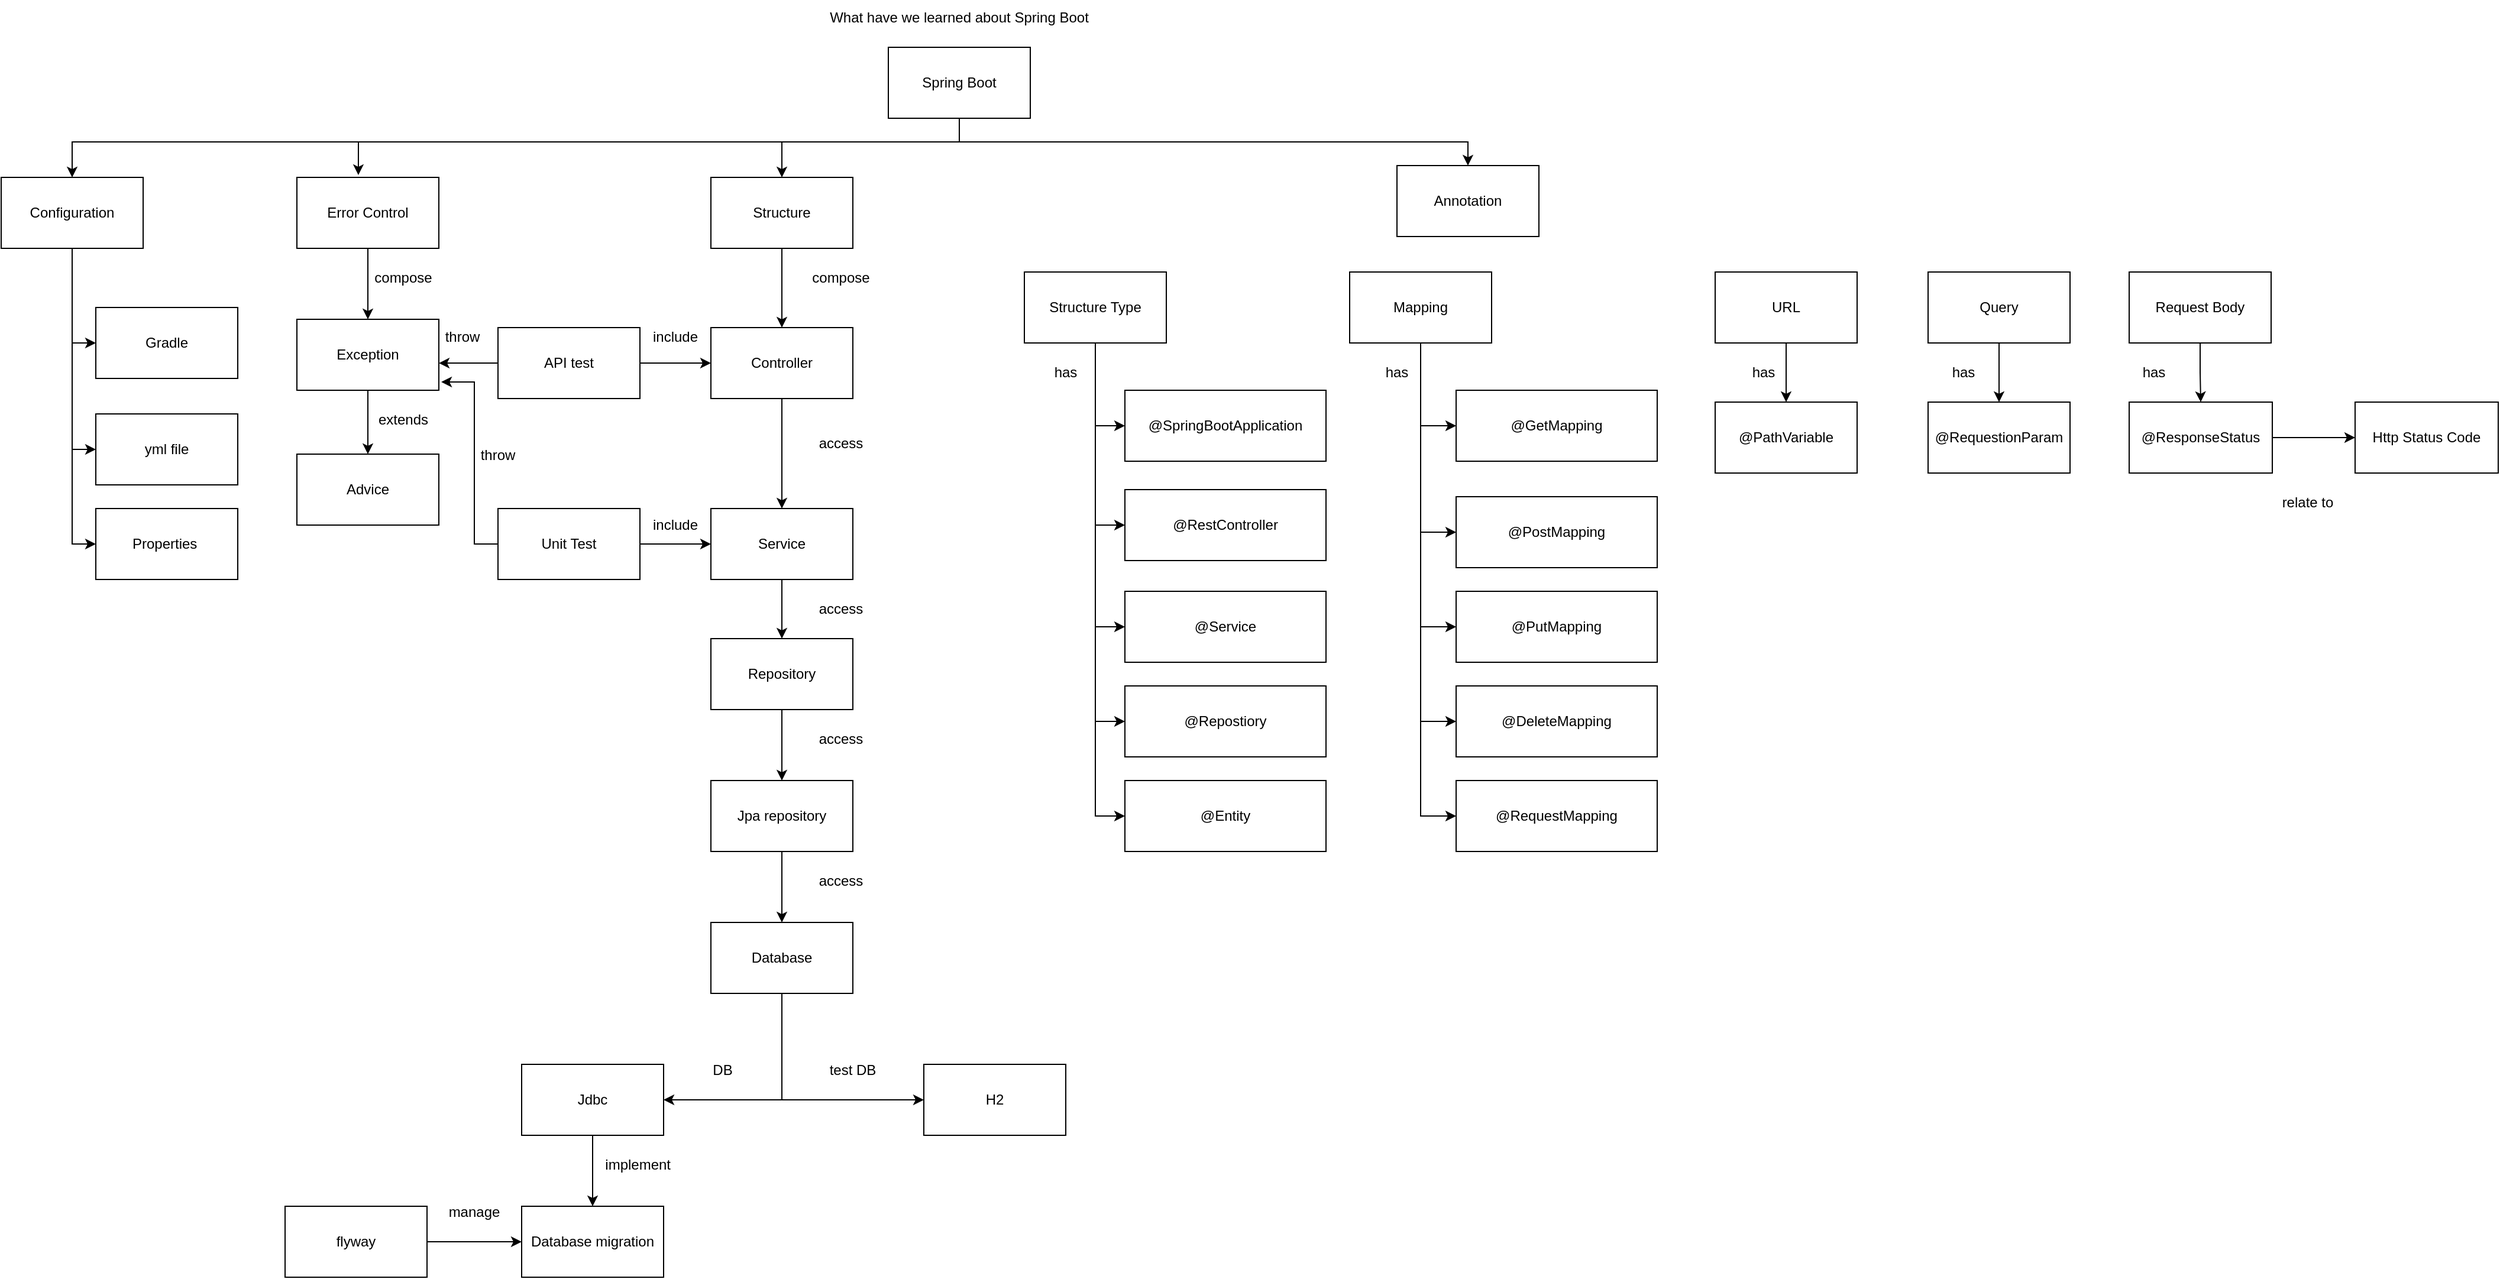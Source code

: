 <mxfile version="15.6.3" type="github">
  <diagram id="TaNIDRoXtBbg-zk-9dIS" name="Page-1">
    <mxGraphModel dx="3946" dy="1323" grid="1" gridSize="10" guides="1" tooltips="1" connect="1" arrows="1" fold="1" page="1" pageScale="1" pageWidth="1169" pageHeight="827" math="0" shadow="0">
      <root>
        <mxCell id="0" />
        <mxCell id="1" parent="0" />
        <mxCell id="XYtsFTj6TvHqs7WmzV8f-104" style="edgeStyle=orthogonalEdgeStyle;rounded=0;orthogonalLoop=1;jettySize=auto;html=1;" edge="1" parent="1" source="XYtsFTj6TvHqs7WmzV8f-1" target="XYtsFTj6TvHqs7WmzV8f-3">
          <mxGeometry relative="1" as="geometry">
            <Array as="points">
              <mxPoint x="530" y="120" />
              <mxPoint x="960" y="120" />
            </Array>
          </mxGeometry>
        </mxCell>
        <mxCell id="XYtsFTj6TvHqs7WmzV8f-105" style="edgeStyle=orthogonalEdgeStyle;rounded=0;orthogonalLoop=1;jettySize=auto;html=1;entryX=0.5;entryY=0;entryDx=0;entryDy=0;" edge="1" parent="1" source="XYtsFTj6TvHqs7WmzV8f-1" target="XYtsFTj6TvHqs7WmzV8f-66">
          <mxGeometry relative="1" as="geometry">
            <Array as="points">
              <mxPoint x="530" y="120" />
              <mxPoint x="380" y="120" />
            </Array>
          </mxGeometry>
        </mxCell>
        <mxCell id="XYtsFTj6TvHqs7WmzV8f-106" style="edgeStyle=orthogonalEdgeStyle;rounded=0;orthogonalLoop=1;jettySize=auto;html=1;entryX=0.433;entryY=-0.033;entryDx=0;entryDy=0;entryPerimeter=0;" edge="1" parent="1" source="XYtsFTj6TvHqs7WmzV8f-1" target="XYtsFTj6TvHqs7WmzV8f-63">
          <mxGeometry relative="1" as="geometry">
            <Array as="points">
              <mxPoint x="530" y="120" />
              <mxPoint x="22" y="120" />
            </Array>
          </mxGeometry>
        </mxCell>
        <mxCell id="XYtsFTj6TvHqs7WmzV8f-107" style="edgeStyle=orthogonalEdgeStyle;rounded=0;orthogonalLoop=1;jettySize=auto;html=1;entryX=0.5;entryY=0;entryDx=0;entryDy=0;" edge="1" parent="1" source="XYtsFTj6TvHqs7WmzV8f-1" target="XYtsFTj6TvHqs7WmzV8f-56">
          <mxGeometry relative="1" as="geometry">
            <Array as="points">
              <mxPoint x="530" y="120" />
              <mxPoint x="-220" y="120" />
            </Array>
          </mxGeometry>
        </mxCell>
        <mxCell id="XYtsFTj6TvHqs7WmzV8f-1" value="Spring Boot" style="rounded=0;whiteSpace=wrap;html=1;" vertex="1" parent="1">
          <mxGeometry x="470" y="40" width="120" height="60" as="geometry" />
        </mxCell>
        <mxCell id="XYtsFTj6TvHqs7WmzV8f-2" value="What have we learned about Spring Boot" style="text;html=1;strokeColor=none;fillColor=none;align=center;verticalAlign=middle;whiteSpace=wrap;rounded=0;" vertex="1" parent="1">
          <mxGeometry x="370" width="320" height="30" as="geometry" />
        </mxCell>
        <mxCell id="XYtsFTj6TvHqs7WmzV8f-3" value="Annotation&lt;span style=&quot;color: rgba(0 , 0 , 0 , 0) ; font-family: monospace ; font-size: 0px&quot;&gt;%3CmxGraphModel%3E%3Croot%3E%3CmxCell%20id%3D%220%22%2F%3E%3CmxCell%20id%3D%221%22%20parent%3D%220%22%2F%3E%3CmxCell%20id%3D%222%22%20value%3D%22Spring%20Boot%22%20style%3D%22rounded%3D0%3BwhiteSpace%3Dwrap%3Bhtml%3D1%3B%22%20vertex%3D%221%22%20parent%3D%221%22%3E%3CmxGeometry%20x%3D%22465%22%20y%3D%2290%22%20width%3D%22120%22%20height%3D%2260%22%20as%3D%22geometry%22%2F%3E%3C%2FmxCell%3E%3C%2Froot%3E%3C%2FmxGraphModel%3E&lt;/span&gt;" style="rounded=0;whiteSpace=wrap;html=1;" vertex="1" parent="1">
          <mxGeometry x="900" y="140" width="120" height="60" as="geometry" />
        </mxCell>
        <mxCell id="XYtsFTj6TvHqs7WmzV8f-68" style="edgeStyle=orthogonalEdgeStyle;rounded=0;orthogonalLoop=1;jettySize=auto;html=1;" edge="1" parent="1" source="XYtsFTj6TvHqs7WmzV8f-4" target="XYtsFTj6TvHqs7WmzV8f-5">
          <mxGeometry relative="1" as="geometry" />
        </mxCell>
        <mxCell id="XYtsFTj6TvHqs7WmzV8f-4" value="Controller" style="rounded=0;whiteSpace=wrap;html=1;" vertex="1" parent="1">
          <mxGeometry x="320" y="277" width="120" height="60" as="geometry" />
        </mxCell>
        <mxCell id="XYtsFTj6TvHqs7WmzV8f-69" style="edgeStyle=orthogonalEdgeStyle;rounded=0;orthogonalLoop=1;jettySize=auto;html=1;entryX=0.5;entryY=0;entryDx=0;entryDy=0;" edge="1" parent="1" source="XYtsFTj6TvHqs7WmzV8f-5" target="XYtsFTj6TvHqs7WmzV8f-6">
          <mxGeometry relative="1" as="geometry" />
        </mxCell>
        <mxCell id="XYtsFTj6TvHqs7WmzV8f-5" value="Service" style="rounded=0;whiteSpace=wrap;html=1;" vertex="1" parent="1">
          <mxGeometry x="320" y="430" width="120" height="60" as="geometry" />
        </mxCell>
        <mxCell id="XYtsFTj6TvHqs7WmzV8f-70" style="edgeStyle=orthogonalEdgeStyle;rounded=0;orthogonalLoop=1;jettySize=auto;html=1;entryX=0.5;entryY=0;entryDx=0;entryDy=0;" edge="1" parent="1" source="XYtsFTj6TvHqs7WmzV8f-6" target="XYtsFTj6TvHqs7WmzV8f-9">
          <mxGeometry relative="1" as="geometry" />
        </mxCell>
        <mxCell id="XYtsFTj6TvHqs7WmzV8f-6" value="Repository" style="rounded=0;whiteSpace=wrap;html=1;" vertex="1" parent="1">
          <mxGeometry x="320" y="540" width="120" height="60" as="geometry" />
        </mxCell>
        <mxCell id="XYtsFTj6TvHqs7WmzV8f-86" style="edgeStyle=orthogonalEdgeStyle;rounded=0;orthogonalLoop=1;jettySize=auto;html=1;" edge="1" parent="1" source="XYtsFTj6TvHqs7WmzV8f-7" target="XYtsFTj6TvHqs7WmzV8f-4">
          <mxGeometry relative="1" as="geometry" />
        </mxCell>
        <mxCell id="XYtsFTj6TvHqs7WmzV8f-92" style="edgeStyle=orthogonalEdgeStyle;rounded=0;orthogonalLoop=1;jettySize=auto;html=1;entryX=1;entryY=0.617;entryDx=0;entryDy=0;entryPerimeter=0;" edge="1" parent="1" source="XYtsFTj6TvHqs7WmzV8f-7" target="XYtsFTj6TvHqs7WmzV8f-51">
          <mxGeometry relative="1" as="geometry" />
        </mxCell>
        <mxCell id="XYtsFTj6TvHqs7WmzV8f-7" value="API test" style="rounded=0;whiteSpace=wrap;html=1;" vertex="1" parent="1">
          <mxGeometry x="140" y="277" width="120" height="60" as="geometry" />
        </mxCell>
        <mxCell id="XYtsFTj6TvHqs7WmzV8f-88" style="edgeStyle=orthogonalEdgeStyle;rounded=0;orthogonalLoop=1;jettySize=auto;html=1;entryX=0;entryY=0.5;entryDx=0;entryDy=0;" edge="1" parent="1" source="XYtsFTj6TvHqs7WmzV8f-8" target="XYtsFTj6TvHqs7WmzV8f-5">
          <mxGeometry relative="1" as="geometry" />
        </mxCell>
        <mxCell id="XYtsFTj6TvHqs7WmzV8f-97" style="edgeStyle=orthogonalEdgeStyle;rounded=0;orthogonalLoop=1;jettySize=auto;html=1;entryX=1.017;entryY=0.883;entryDx=0;entryDy=0;entryPerimeter=0;" edge="1" parent="1" source="XYtsFTj6TvHqs7WmzV8f-8" target="XYtsFTj6TvHqs7WmzV8f-51">
          <mxGeometry relative="1" as="geometry">
            <Array as="points">
              <mxPoint x="120" y="460" />
              <mxPoint x="120" y="323" />
            </Array>
          </mxGeometry>
        </mxCell>
        <mxCell id="XYtsFTj6TvHqs7WmzV8f-8" value="Unit Test" style="rounded=0;whiteSpace=wrap;html=1;" vertex="1" parent="1">
          <mxGeometry x="140" y="430" width="120" height="60" as="geometry" />
        </mxCell>
        <mxCell id="XYtsFTj6TvHqs7WmzV8f-71" style="edgeStyle=orthogonalEdgeStyle;rounded=0;orthogonalLoop=1;jettySize=auto;html=1;entryX=0.5;entryY=0;entryDx=0;entryDy=0;" edge="1" parent="1" source="XYtsFTj6TvHqs7WmzV8f-9" target="XYtsFTj6TvHqs7WmzV8f-11">
          <mxGeometry relative="1" as="geometry" />
        </mxCell>
        <mxCell id="XYtsFTj6TvHqs7WmzV8f-9" value="Jpa repository" style="rounded=0;whiteSpace=wrap;html=1;" vertex="1" parent="1">
          <mxGeometry x="320" y="660" width="120" height="60" as="geometry" />
        </mxCell>
        <mxCell id="XYtsFTj6TvHqs7WmzV8f-85" style="edgeStyle=orthogonalEdgeStyle;rounded=0;orthogonalLoop=1;jettySize=auto;html=1;" edge="1" parent="1" source="XYtsFTj6TvHqs7WmzV8f-10" target="XYtsFTj6TvHqs7WmzV8f-55">
          <mxGeometry relative="1" as="geometry" />
        </mxCell>
        <mxCell id="XYtsFTj6TvHqs7WmzV8f-10" value="flyway" style="rounded=0;whiteSpace=wrap;html=1;" vertex="1" parent="1">
          <mxGeometry x="-40" y="1020" width="120" height="60" as="geometry" />
        </mxCell>
        <mxCell id="XYtsFTj6TvHqs7WmzV8f-72" style="edgeStyle=orthogonalEdgeStyle;rounded=0;orthogonalLoop=1;jettySize=auto;html=1;entryX=0;entryY=0.5;entryDx=0;entryDy=0;exitX=0.5;exitY=1;exitDx=0;exitDy=0;" edge="1" parent="1" source="XYtsFTj6TvHqs7WmzV8f-11" target="XYtsFTj6TvHqs7WmzV8f-54">
          <mxGeometry relative="1" as="geometry">
            <Array as="points">
              <mxPoint x="380" y="930" />
            </Array>
          </mxGeometry>
        </mxCell>
        <mxCell id="XYtsFTj6TvHqs7WmzV8f-73" style="edgeStyle=orthogonalEdgeStyle;rounded=0;orthogonalLoop=1;jettySize=auto;html=1;entryX=1;entryY=0.5;entryDx=0;entryDy=0;" edge="1" parent="1" source="XYtsFTj6TvHqs7WmzV8f-11" target="XYtsFTj6TvHqs7WmzV8f-53">
          <mxGeometry relative="1" as="geometry">
            <Array as="points">
              <mxPoint x="380" y="930" />
            </Array>
          </mxGeometry>
        </mxCell>
        <mxCell id="XYtsFTj6TvHqs7WmzV8f-11" value="Database" style="rounded=0;whiteSpace=wrap;html=1;" vertex="1" parent="1">
          <mxGeometry x="320" y="780" width="120" height="60" as="geometry" />
        </mxCell>
        <mxCell id="XYtsFTj6TvHqs7WmzV8f-31" style="edgeStyle=orthogonalEdgeStyle;rounded=0;orthogonalLoop=1;jettySize=auto;html=1;entryX=0;entryY=0.5;entryDx=0;entryDy=0;" edge="1" parent="1" source="XYtsFTj6TvHqs7WmzV8f-12" target="XYtsFTj6TvHqs7WmzV8f-21">
          <mxGeometry relative="1" as="geometry" />
        </mxCell>
        <mxCell id="XYtsFTj6TvHqs7WmzV8f-32" style="edgeStyle=orthogonalEdgeStyle;rounded=0;orthogonalLoop=1;jettySize=auto;html=1;entryX=0;entryY=0.5;entryDx=0;entryDy=0;" edge="1" parent="1" source="XYtsFTj6TvHqs7WmzV8f-12" target="XYtsFTj6TvHqs7WmzV8f-20">
          <mxGeometry relative="1" as="geometry" />
        </mxCell>
        <mxCell id="XYtsFTj6TvHqs7WmzV8f-33" style="edgeStyle=orthogonalEdgeStyle;rounded=0;orthogonalLoop=1;jettySize=auto;html=1;entryX=0;entryY=0.5;entryDx=0;entryDy=0;" edge="1" parent="1" source="XYtsFTj6TvHqs7WmzV8f-12" target="XYtsFTj6TvHqs7WmzV8f-19">
          <mxGeometry relative="1" as="geometry" />
        </mxCell>
        <mxCell id="XYtsFTj6TvHqs7WmzV8f-34" style="edgeStyle=orthogonalEdgeStyle;rounded=0;orthogonalLoop=1;jettySize=auto;html=1;entryX=0;entryY=0.5;entryDx=0;entryDy=0;" edge="1" parent="1" source="XYtsFTj6TvHqs7WmzV8f-12" target="XYtsFTj6TvHqs7WmzV8f-18">
          <mxGeometry relative="1" as="geometry" />
        </mxCell>
        <mxCell id="XYtsFTj6TvHqs7WmzV8f-35" style="edgeStyle=orthogonalEdgeStyle;rounded=0;orthogonalLoop=1;jettySize=auto;html=1;entryX=0;entryY=0.5;entryDx=0;entryDy=0;" edge="1" parent="1" source="XYtsFTj6TvHqs7WmzV8f-12" target="XYtsFTj6TvHqs7WmzV8f-17">
          <mxGeometry relative="1" as="geometry" />
        </mxCell>
        <mxCell id="XYtsFTj6TvHqs7WmzV8f-12" value="Structure Type" style="rounded=0;whiteSpace=wrap;html=1;" vertex="1" parent="1">
          <mxGeometry x="585" y="230" width="120" height="60" as="geometry" />
        </mxCell>
        <mxCell id="XYtsFTj6TvHqs7WmzV8f-36" style="edgeStyle=orthogonalEdgeStyle;rounded=0;orthogonalLoop=1;jettySize=auto;html=1;entryX=0;entryY=0.5;entryDx=0;entryDy=0;" edge="1" parent="1" source="XYtsFTj6TvHqs7WmzV8f-13" target="XYtsFTj6TvHqs7WmzV8f-26">
          <mxGeometry relative="1" as="geometry" />
        </mxCell>
        <mxCell id="XYtsFTj6TvHqs7WmzV8f-37" style="edgeStyle=orthogonalEdgeStyle;rounded=0;orthogonalLoop=1;jettySize=auto;html=1;entryX=0;entryY=0.5;entryDx=0;entryDy=0;" edge="1" parent="1" source="XYtsFTj6TvHqs7WmzV8f-13" target="XYtsFTj6TvHqs7WmzV8f-25">
          <mxGeometry relative="1" as="geometry" />
        </mxCell>
        <mxCell id="XYtsFTj6TvHqs7WmzV8f-38" style="edgeStyle=orthogonalEdgeStyle;rounded=0;orthogonalLoop=1;jettySize=auto;html=1;entryX=0;entryY=0.5;entryDx=0;entryDy=0;" edge="1" parent="1" source="XYtsFTj6TvHqs7WmzV8f-13" target="XYtsFTj6TvHqs7WmzV8f-24">
          <mxGeometry relative="1" as="geometry" />
        </mxCell>
        <mxCell id="XYtsFTj6TvHqs7WmzV8f-39" style="edgeStyle=orthogonalEdgeStyle;rounded=0;orthogonalLoop=1;jettySize=auto;html=1;entryX=0;entryY=0.5;entryDx=0;entryDy=0;" edge="1" parent="1" source="XYtsFTj6TvHqs7WmzV8f-13" target="XYtsFTj6TvHqs7WmzV8f-22">
          <mxGeometry relative="1" as="geometry" />
        </mxCell>
        <mxCell id="XYtsFTj6TvHqs7WmzV8f-40" style="edgeStyle=orthogonalEdgeStyle;rounded=0;orthogonalLoop=1;jettySize=auto;html=1;entryX=0;entryY=0.5;entryDx=0;entryDy=0;" edge="1" parent="1" source="XYtsFTj6TvHqs7WmzV8f-13" target="XYtsFTj6TvHqs7WmzV8f-23">
          <mxGeometry relative="1" as="geometry" />
        </mxCell>
        <mxCell id="XYtsFTj6TvHqs7WmzV8f-13" value="Mapping" style="rounded=0;whiteSpace=wrap;html=1;" vertex="1" parent="1">
          <mxGeometry x="860" y="230" width="120" height="60" as="geometry" />
        </mxCell>
        <mxCell id="XYtsFTj6TvHqs7WmzV8f-41" style="edgeStyle=orthogonalEdgeStyle;rounded=0;orthogonalLoop=1;jettySize=auto;html=1;entryX=0.5;entryY=0;entryDx=0;entryDy=0;" edge="1" parent="1" source="XYtsFTj6TvHqs7WmzV8f-14" target="XYtsFTj6TvHqs7WmzV8f-27">
          <mxGeometry relative="1" as="geometry" />
        </mxCell>
        <mxCell id="XYtsFTj6TvHqs7WmzV8f-14" value="URL" style="rounded=0;whiteSpace=wrap;html=1;" vertex="1" parent="1">
          <mxGeometry x="1169" y="230" width="120" height="60" as="geometry" />
        </mxCell>
        <mxCell id="XYtsFTj6TvHqs7WmzV8f-42" style="edgeStyle=orthogonalEdgeStyle;rounded=0;orthogonalLoop=1;jettySize=auto;html=1;entryX=0.5;entryY=0;entryDx=0;entryDy=0;" edge="1" parent="1" source="XYtsFTj6TvHqs7WmzV8f-15" target="XYtsFTj6TvHqs7WmzV8f-28">
          <mxGeometry relative="1" as="geometry" />
        </mxCell>
        <mxCell id="XYtsFTj6TvHqs7WmzV8f-15" value="Query" style="rounded=0;whiteSpace=wrap;html=1;" vertex="1" parent="1">
          <mxGeometry x="1349" y="230" width="120" height="60" as="geometry" />
        </mxCell>
        <mxCell id="XYtsFTj6TvHqs7WmzV8f-43" style="edgeStyle=orthogonalEdgeStyle;rounded=0;orthogonalLoop=1;jettySize=auto;html=1;" edge="1" parent="1" source="XYtsFTj6TvHqs7WmzV8f-16" target="XYtsFTj6TvHqs7WmzV8f-29">
          <mxGeometry relative="1" as="geometry" />
        </mxCell>
        <mxCell id="XYtsFTj6TvHqs7WmzV8f-16" value="Request Body" style="rounded=0;whiteSpace=wrap;html=1;" vertex="1" parent="1">
          <mxGeometry x="1519" y="230" width="120" height="60" as="geometry" />
        </mxCell>
        <mxCell id="XYtsFTj6TvHqs7WmzV8f-17" value="@SpringBootApplication" style="rounded=0;whiteSpace=wrap;html=1;" vertex="1" parent="1">
          <mxGeometry x="670" y="330" width="170" height="60" as="geometry" />
        </mxCell>
        <mxCell id="XYtsFTj6TvHqs7WmzV8f-18" value="@RestController" style="rounded=0;whiteSpace=wrap;html=1;" vertex="1" parent="1">
          <mxGeometry x="670" y="414" width="170" height="60" as="geometry" />
        </mxCell>
        <mxCell id="XYtsFTj6TvHqs7WmzV8f-19" value="@Service" style="rounded=0;whiteSpace=wrap;html=1;" vertex="1" parent="1">
          <mxGeometry x="670" y="500" width="170" height="60" as="geometry" />
        </mxCell>
        <mxCell id="XYtsFTj6TvHqs7WmzV8f-20" value="@Repostiory" style="rounded=0;whiteSpace=wrap;html=1;" vertex="1" parent="1">
          <mxGeometry x="670" y="580" width="170" height="60" as="geometry" />
        </mxCell>
        <mxCell id="XYtsFTj6TvHqs7WmzV8f-21" value="@Entity" style="rounded=0;whiteSpace=wrap;html=1;" vertex="1" parent="1">
          <mxGeometry x="670" y="660" width="170" height="60" as="geometry" />
        </mxCell>
        <mxCell id="XYtsFTj6TvHqs7WmzV8f-22" value="@PostMapping" style="rounded=0;whiteSpace=wrap;html=1;" vertex="1" parent="1">
          <mxGeometry x="950" y="420" width="170" height="60" as="geometry" />
        </mxCell>
        <mxCell id="XYtsFTj6TvHqs7WmzV8f-23" value="@GetMapping" style="rounded=0;whiteSpace=wrap;html=1;" vertex="1" parent="1">
          <mxGeometry x="950" y="330" width="170" height="60" as="geometry" />
        </mxCell>
        <mxCell id="XYtsFTj6TvHqs7WmzV8f-24" value="@PutMapping" style="rounded=0;whiteSpace=wrap;html=1;" vertex="1" parent="1">
          <mxGeometry x="950" y="500" width="170" height="60" as="geometry" />
        </mxCell>
        <mxCell id="XYtsFTj6TvHqs7WmzV8f-25" value="@DeleteMapping" style="rounded=0;whiteSpace=wrap;html=1;" vertex="1" parent="1">
          <mxGeometry x="950" y="580" width="170" height="60" as="geometry" />
        </mxCell>
        <mxCell id="XYtsFTj6TvHqs7WmzV8f-26" value="@RequestMapping" style="rounded=0;whiteSpace=wrap;html=1;" vertex="1" parent="1">
          <mxGeometry x="950" y="660" width="170" height="60" as="geometry" />
        </mxCell>
        <mxCell id="XYtsFTj6TvHqs7WmzV8f-27" value="@PathVariable" style="rounded=0;whiteSpace=wrap;html=1;" vertex="1" parent="1">
          <mxGeometry x="1169" y="340" width="120" height="60" as="geometry" />
        </mxCell>
        <mxCell id="XYtsFTj6TvHqs7WmzV8f-28" value="@RequestionParam" style="rounded=0;whiteSpace=wrap;html=1;" vertex="1" parent="1">
          <mxGeometry x="1349" y="340" width="120" height="60" as="geometry" />
        </mxCell>
        <mxCell id="XYtsFTj6TvHqs7WmzV8f-44" style="edgeStyle=orthogonalEdgeStyle;rounded=0;orthogonalLoop=1;jettySize=auto;html=1;entryX=0;entryY=0.5;entryDx=0;entryDy=0;" edge="1" parent="1" source="XYtsFTj6TvHqs7WmzV8f-29" target="XYtsFTj6TvHqs7WmzV8f-30">
          <mxGeometry relative="1" as="geometry" />
        </mxCell>
        <mxCell id="XYtsFTj6TvHqs7WmzV8f-29" value="@ResponseStatus" style="rounded=0;whiteSpace=wrap;html=1;" vertex="1" parent="1">
          <mxGeometry x="1519" y="340" width="121" height="60" as="geometry" />
        </mxCell>
        <mxCell id="XYtsFTj6TvHqs7WmzV8f-30" value="Http Status Code" style="rounded=0;whiteSpace=wrap;html=1;" vertex="1" parent="1">
          <mxGeometry x="1710" y="340" width="121" height="60" as="geometry" />
        </mxCell>
        <mxCell id="XYtsFTj6TvHqs7WmzV8f-45" value="relate to" style="text;html=1;strokeColor=none;fillColor=none;align=center;verticalAlign=middle;whiteSpace=wrap;rounded=0;" vertex="1" parent="1">
          <mxGeometry x="1640" y="410" width="60" height="30" as="geometry" />
        </mxCell>
        <mxCell id="XYtsFTj6TvHqs7WmzV8f-46" value="has" style="text;html=1;strokeColor=none;fillColor=none;align=center;verticalAlign=middle;whiteSpace=wrap;rounded=0;" vertex="1" parent="1">
          <mxGeometry x="1510" y="300" width="60" height="30" as="geometry" />
        </mxCell>
        <mxCell id="XYtsFTj6TvHqs7WmzV8f-47" value="has" style="text;html=1;strokeColor=none;fillColor=none;align=center;verticalAlign=middle;whiteSpace=wrap;rounded=0;" vertex="1" parent="1">
          <mxGeometry x="1349" y="300" width="60" height="30" as="geometry" />
        </mxCell>
        <mxCell id="XYtsFTj6TvHqs7WmzV8f-48" value="has" style="text;html=1;strokeColor=none;fillColor=none;align=center;verticalAlign=middle;whiteSpace=wrap;rounded=0;" vertex="1" parent="1">
          <mxGeometry x="1180" y="300" width="60" height="30" as="geometry" />
        </mxCell>
        <mxCell id="XYtsFTj6TvHqs7WmzV8f-49" value="has" style="text;html=1;strokeColor=none;fillColor=none;align=center;verticalAlign=middle;whiteSpace=wrap;rounded=0;" vertex="1" parent="1">
          <mxGeometry x="870" y="300" width="60" height="30" as="geometry" />
        </mxCell>
        <mxCell id="XYtsFTj6TvHqs7WmzV8f-50" value="has" style="text;html=1;strokeColor=none;fillColor=none;align=center;verticalAlign=middle;whiteSpace=wrap;rounded=0;" vertex="1" parent="1">
          <mxGeometry x="590" y="300" width="60" height="30" as="geometry" />
        </mxCell>
        <mxCell id="XYtsFTj6TvHqs7WmzV8f-65" style="edgeStyle=orthogonalEdgeStyle;rounded=0;orthogonalLoop=1;jettySize=auto;html=1;entryX=0.5;entryY=0;entryDx=0;entryDy=0;" edge="1" parent="1" source="XYtsFTj6TvHqs7WmzV8f-51" target="XYtsFTj6TvHqs7WmzV8f-52">
          <mxGeometry relative="1" as="geometry" />
        </mxCell>
        <mxCell id="XYtsFTj6TvHqs7WmzV8f-51" value="Exception" style="rounded=0;whiteSpace=wrap;html=1;" vertex="1" parent="1">
          <mxGeometry x="-30" y="270" width="120" height="60" as="geometry" />
        </mxCell>
        <mxCell id="XYtsFTj6TvHqs7WmzV8f-52" value="Advice" style="rounded=0;whiteSpace=wrap;html=1;" vertex="1" parent="1">
          <mxGeometry x="-30" y="384" width="120" height="60" as="geometry" />
        </mxCell>
        <mxCell id="XYtsFTj6TvHqs7WmzV8f-81" style="edgeStyle=orthogonalEdgeStyle;rounded=0;orthogonalLoop=1;jettySize=auto;html=1;entryX=0.5;entryY=0;entryDx=0;entryDy=0;" edge="1" parent="1" source="XYtsFTj6TvHqs7WmzV8f-53" target="XYtsFTj6TvHqs7WmzV8f-55">
          <mxGeometry relative="1" as="geometry" />
        </mxCell>
        <mxCell id="XYtsFTj6TvHqs7WmzV8f-53" value="Jdbc" style="rounded=0;whiteSpace=wrap;html=1;" vertex="1" parent="1">
          <mxGeometry x="160" y="900" width="120" height="60" as="geometry" />
        </mxCell>
        <mxCell id="XYtsFTj6TvHqs7WmzV8f-54" value="H2" style="rounded=0;whiteSpace=wrap;html=1;" vertex="1" parent="1">
          <mxGeometry x="500" y="900" width="120" height="60" as="geometry" />
        </mxCell>
        <mxCell id="XYtsFTj6TvHqs7WmzV8f-55" value="Database migration" style="rounded=0;whiteSpace=wrap;html=1;" vertex="1" parent="1">
          <mxGeometry x="160" y="1020" width="120" height="60" as="geometry" />
        </mxCell>
        <mxCell id="XYtsFTj6TvHqs7WmzV8f-60" style="edgeStyle=orthogonalEdgeStyle;rounded=0;orthogonalLoop=1;jettySize=auto;html=1;entryX=0;entryY=0.5;entryDx=0;entryDy=0;" edge="1" parent="1" source="XYtsFTj6TvHqs7WmzV8f-56" target="XYtsFTj6TvHqs7WmzV8f-59">
          <mxGeometry relative="1" as="geometry" />
        </mxCell>
        <mxCell id="XYtsFTj6TvHqs7WmzV8f-61" style="edgeStyle=orthogonalEdgeStyle;rounded=0;orthogonalLoop=1;jettySize=auto;html=1;entryX=0;entryY=0.5;entryDx=0;entryDy=0;" edge="1" parent="1" source="XYtsFTj6TvHqs7WmzV8f-56" target="XYtsFTj6TvHqs7WmzV8f-58">
          <mxGeometry relative="1" as="geometry" />
        </mxCell>
        <mxCell id="XYtsFTj6TvHqs7WmzV8f-62" style="edgeStyle=orthogonalEdgeStyle;rounded=0;orthogonalLoop=1;jettySize=auto;html=1;entryX=0;entryY=0.5;entryDx=0;entryDy=0;" edge="1" parent="1" source="XYtsFTj6TvHqs7WmzV8f-56" target="XYtsFTj6TvHqs7WmzV8f-57">
          <mxGeometry relative="1" as="geometry" />
        </mxCell>
        <mxCell id="XYtsFTj6TvHqs7WmzV8f-56" value="Configuration" style="rounded=0;whiteSpace=wrap;html=1;" vertex="1" parent="1">
          <mxGeometry x="-280" y="150" width="120" height="60" as="geometry" />
        </mxCell>
        <mxCell id="XYtsFTj6TvHqs7WmzV8f-57" value="Gradle" style="rounded=0;whiteSpace=wrap;html=1;" vertex="1" parent="1">
          <mxGeometry x="-200" y="260" width="120" height="60" as="geometry" />
        </mxCell>
        <mxCell id="XYtsFTj6TvHqs7WmzV8f-58" value="yml file" style="rounded=0;whiteSpace=wrap;html=1;" vertex="1" parent="1">
          <mxGeometry x="-200" y="350" width="120" height="60" as="geometry" />
        </mxCell>
        <mxCell id="XYtsFTj6TvHqs7WmzV8f-59" value="Properties&amp;nbsp;" style="rounded=0;whiteSpace=wrap;html=1;" vertex="1" parent="1">
          <mxGeometry x="-200" y="430" width="120" height="60" as="geometry" />
        </mxCell>
        <mxCell id="XYtsFTj6TvHqs7WmzV8f-64" style="edgeStyle=orthogonalEdgeStyle;rounded=0;orthogonalLoop=1;jettySize=auto;html=1;entryX=0.5;entryY=0;entryDx=0;entryDy=0;" edge="1" parent="1" source="XYtsFTj6TvHqs7WmzV8f-63" target="XYtsFTj6TvHqs7WmzV8f-51">
          <mxGeometry relative="1" as="geometry" />
        </mxCell>
        <mxCell id="XYtsFTj6TvHqs7WmzV8f-63" value="Error Control" style="rounded=0;whiteSpace=wrap;html=1;" vertex="1" parent="1">
          <mxGeometry x="-30" y="150" width="120" height="60" as="geometry" />
        </mxCell>
        <mxCell id="XYtsFTj6TvHqs7WmzV8f-67" style="edgeStyle=orthogonalEdgeStyle;rounded=0;orthogonalLoop=1;jettySize=auto;html=1;entryX=0.5;entryY=0;entryDx=0;entryDy=0;" edge="1" parent="1" source="XYtsFTj6TvHqs7WmzV8f-66" target="XYtsFTj6TvHqs7WmzV8f-4">
          <mxGeometry relative="1" as="geometry" />
        </mxCell>
        <mxCell id="XYtsFTj6TvHqs7WmzV8f-66" value="Structure" style="rounded=0;whiteSpace=wrap;html=1;" vertex="1" parent="1">
          <mxGeometry x="320" y="150" width="120" height="60" as="geometry" />
        </mxCell>
        <mxCell id="XYtsFTj6TvHqs7WmzV8f-74" value="compose" style="text;html=1;strokeColor=none;fillColor=none;align=center;verticalAlign=middle;whiteSpace=wrap;rounded=0;" vertex="1" parent="1">
          <mxGeometry x="400" y="220" width="60" height="30" as="geometry" />
        </mxCell>
        <mxCell id="XYtsFTj6TvHqs7WmzV8f-75" value="access" style="text;html=1;strokeColor=none;fillColor=none;align=center;verticalAlign=middle;whiteSpace=wrap;rounded=0;" vertex="1" parent="1">
          <mxGeometry x="400" y="360" width="60" height="30" as="geometry" />
        </mxCell>
        <mxCell id="XYtsFTj6TvHqs7WmzV8f-76" value="access" style="text;html=1;strokeColor=none;fillColor=none;align=center;verticalAlign=middle;whiteSpace=wrap;rounded=0;" vertex="1" parent="1">
          <mxGeometry x="400" y="500" width="60" height="30" as="geometry" />
        </mxCell>
        <mxCell id="XYtsFTj6TvHqs7WmzV8f-77" value="access" style="text;html=1;strokeColor=none;fillColor=none;align=center;verticalAlign=middle;whiteSpace=wrap;rounded=0;" vertex="1" parent="1">
          <mxGeometry x="400" y="610" width="60" height="30" as="geometry" />
        </mxCell>
        <mxCell id="XYtsFTj6TvHqs7WmzV8f-78" value="access" style="text;html=1;strokeColor=none;fillColor=none;align=center;verticalAlign=middle;whiteSpace=wrap;rounded=0;" vertex="1" parent="1">
          <mxGeometry x="400" y="730" width="60" height="30" as="geometry" />
        </mxCell>
        <mxCell id="XYtsFTj6TvHqs7WmzV8f-79" value="test DB" style="text;html=1;strokeColor=none;fillColor=none;align=center;verticalAlign=middle;whiteSpace=wrap;rounded=0;" vertex="1" parent="1">
          <mxGeometry x="410" y="890" width="60" height="30" as="geometry" />
        </mxCell>
        <mxCell id="XYtsFTj6TvHqs7WmzV8f-80" value="DB" style="text;html=1;strokeColor=none;fillColor=none;align=center;verticalAlign=middle;whiteSpace=wrap;rounded=0;" vertex="1" parent="1">
          <mxGeometry x="300" y="890" width="60" height="30" as="geometry" />
        </mxCell>
        <mxCell id="XYtsFTj6TvHqs7WmzV8f-82" value="implement&amp;nbsp;" style="text;html=1;strokeColor=none;fillColor=none;align=center;verticalAlign=middle;whiteSpace=wrap;rounded=0;" vertex="1" parent="1">
          <mxGeometry x="230" y="970" width="60" height="30" as="geometry" />
        </mxCell>
        <mxCell id="XYtsFTj6TvHqs7WmzV8f-84" value="manage" style="text;html=1;strokeColor=none;fillColor=none;align=center;verticalAlign=middle;whiteSpace=wrap;rounded=0;" vertex="1" parent="1">
          <mxGeometry x="90" y="1010" width="60" height="30" as="geometry" />
        </mxCell>
        <mxCell id="XYtsFTj6TvHqs7WmzV8f-87" value="include" style="text;html=1;strokeColor=none;fillColor=none;align=center;verticalAlign=middle;whiteSpace=wrap;rounded=0;" vertex="1" parent="1">
          <mxGeometry x="260" y="270" width="60" height="30" as="geometry" />
        </mxCell>
        <mxCell id="XYtsFTj6TvHqs7WmzV8f-89" value="include" style="text;html=1;strokeColor=none;fillColor=none;align=center;verticalAlign=middle;whiteSpace=wrap;rounded=0;" vertex="1" parent="1">
          <mxGeometry x="260" y="429" width="60" height="30" as="geometry" />
        </mxCell>
        <mxCell id="XYtsFTj6TvHqs7WmzV8f-90" value="compose" style="text;html=1;strokeColor=none;fillColor=none;align=center;verticalAlign=middle;whiteSpace=wrap;rounded=0;" vertex="1" parent="1">
          <mxGeometry x="30" y="220" width="60" height="30" as="geometry" />
        </mxCell>
        <mxCell id="XYtsFTj6TvHqs7WmzV8f-91" value="extends" style="text;html=1;strokeColor=none;fillColor=none;align=center;verticalAlign=middle;whiteSpace=wrap;rounded=0;" vertex="1" parent="1">
          <mxGeometry x="30" y="340" width="60" height="30" as="geometry" />
        </mxCell>
        <mxCell id="XYtsFTj6TvHqs7WmzV8f-93" value="throw" style="text;html=1;strokeColor=none;fillColor=none;align=center;verticalAlign=middle;whiteSpace=wrap;rounded=0;" vertex="1" parent="1">
          <mxGeometry x="80" y="270" width="60" height="30" as="geometry" />
        </mxCell>
        <mxCell id="XYtsFTj6TvHqs7WmzV8f-99" value="throw" style="text;html=1;strokeColor=none;fillColor=none;align=center;verticalAlign=middle;whiteSpace=wrap;rounded=0;" vertex="1" parent="1">
          <mxGeometry x="110" y="370" width="60" height="30" as="geometry" />
        </mxCell>
      </root>
    </mxGraphModel>
  </diagram>
</mxfile>
